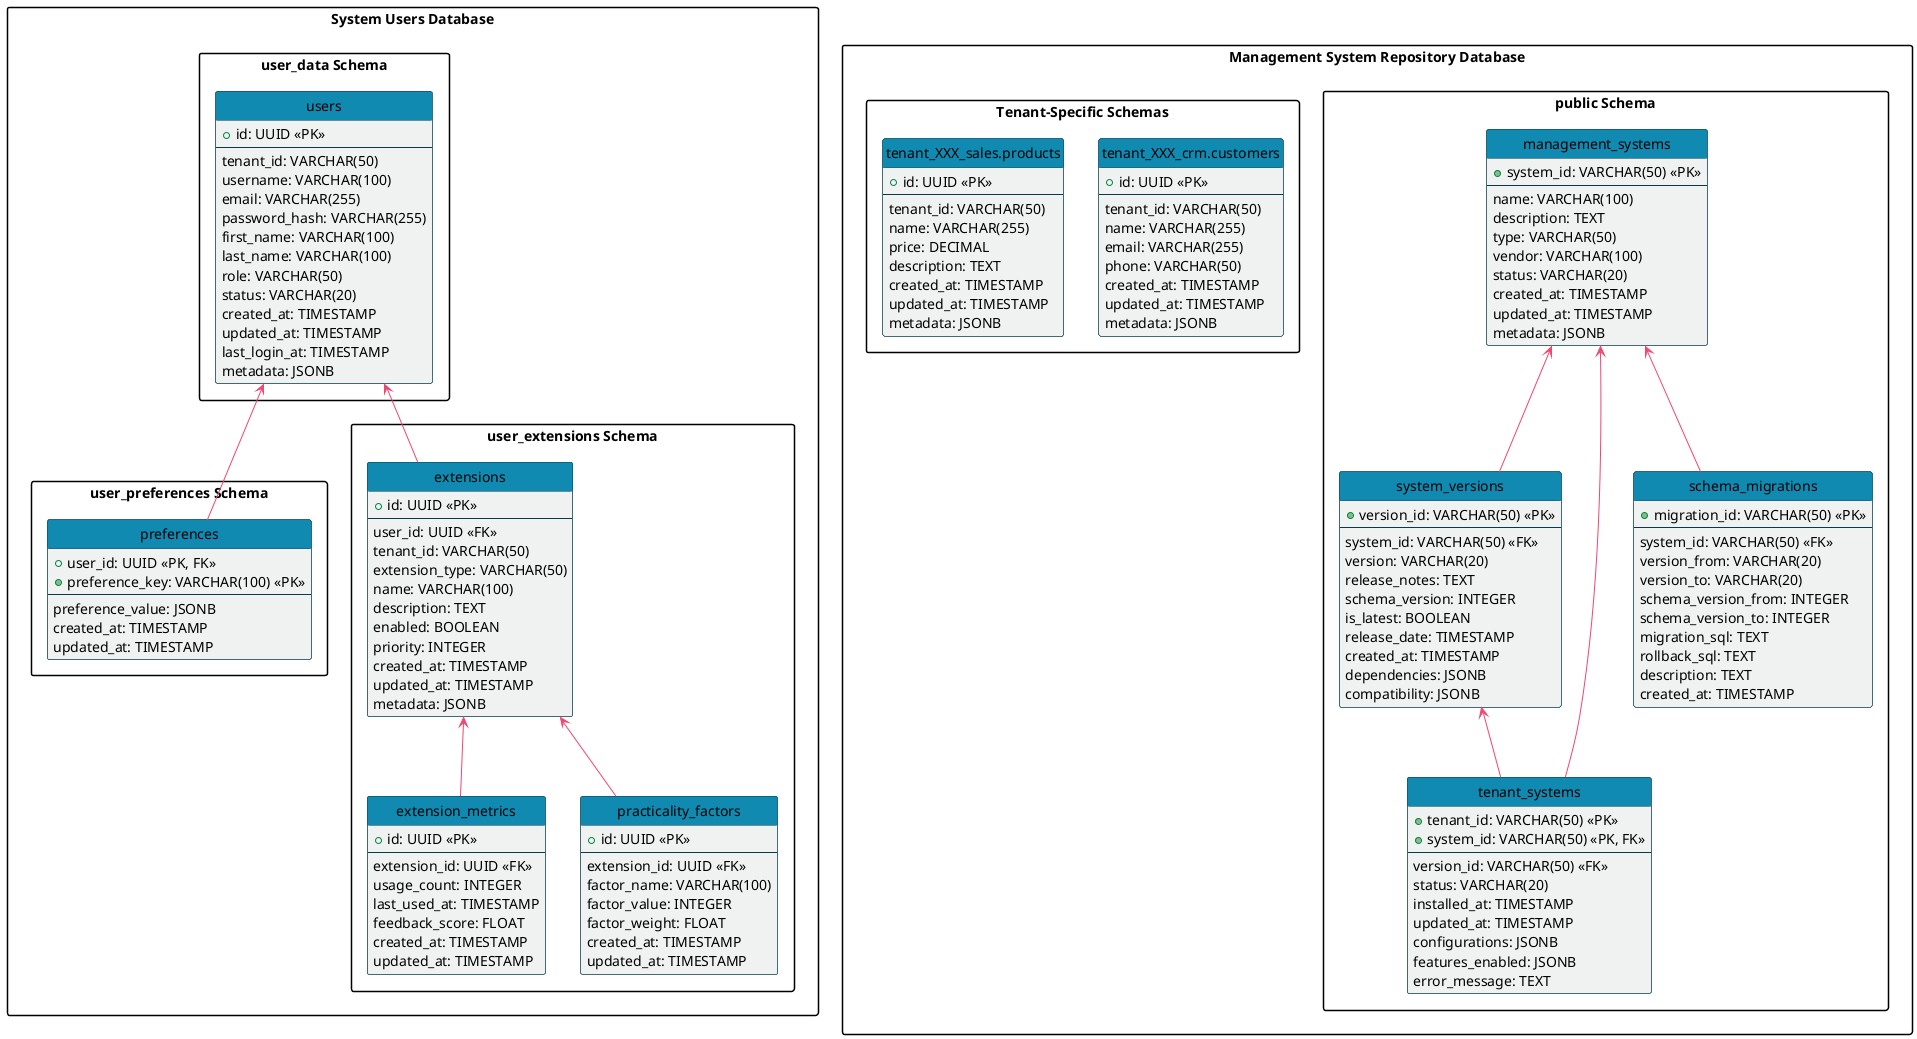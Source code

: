 @startuml PostgreSQL Database Schema

' Setting diagram style
!define TABLE_BORDER_COLOR #073B4C
!define TABLE_HEADER_COLOR #118AB2
!define TABLE_ROW_COLOR #EFF2F1
!define TABLE_TEXT_COLOR #000000
!define FOREIGN_KEY_COLOR #EF476F

skinparam class {
    BackgroundColor TABLE_ROW_COLOR
    BorderColor TABLE_BORDER_COLOR
    HeaderBackgroundColor TABLE_HEADER_COLOR
    FontColor TABLE_TEXT_COLOR
    ArrowColor FOREIGN_KEY_COLOR
}

skinparam packageStyle rectangle
hide circle
hide empty methods
hide empty fields

package "System Users Database" {
    package "user_data Schema" {
        class "users" as users {
            + id: UUID <<PK>>
            --
            tenant_id: VARCHAR(50)
            username: VARCHAR(100)
            email: VARCHAR(255)
            password_hash: VARCHAR(255)
            first_name: VARCHAR(100)
            last_name: VARCHAR(100)
            role: VARCHAR(50)
            status: VARCHAR(20)
            created_at: TIMESTAMP
            updated_at: TIMESTAMP
            last_login_at: TIMESTAMP
            metadata: JSONB
        }
    }

    package "user_preferences Schema" {
        class "preferences" as preferences {
            + user_id: UUID <<PK, FK>>
            + preference_key: VARCHAR(100) <<PK>>
            --
            preference_value: JSONB
            created_at: TIMESTAMP
            updated_at: TIMESTAMP
        }
    }

    package "user_extensions Schema" {
        class "extensions" as extensions {
            + id: UUID <<PK>>
            --
            user_id: UUID <<FK>>
            tenant_id: VARCHAR(50)
            extension_type: VARCHAR(50)
            name: VARCHAR(100)
            description: TEXT
            enabled: BOOLEAN
            priority: INTEGER
            created_at: TIMESTAMP
            updated_at: TIMESTAMP
            metadata: JSONB
        }

        class "extension_metrics" as extension_metrics {
            + id: UUID <<PK>>
            --
            extension_id: UUID <<FK>>
            usage_count: INTEGER
            last_used_at: TIMESTAMP
            feedback_score: FLOAT
            created_at: TIMESTAMP
            updated_at: TIMESTAMP
        }

        class "practicality_factors" as practicality_factors {
            + id: UUID <<PK>>
            --
            extension_id: UUID <<FK>>
            factor_name: VARCHAR(100)
            factor_value: INTEGER
            factor_weight: FLOAT
            created_at: TIMESTAMP
            updated_at: TIMESTAMP
        }
    }
}

package "Management System Repository Database" {
    package "public Schema" {
        class "management_systems" as management_systems {
            + system_id: VARCHAR(50) <<PK>>
            --
            name: VARCHAR(100)
            description: TEXT
            type: VARCHAR(50)
            vendor: VARCHAR(100)
            status: VARCHAR(20)
            created_at: TIMESTAMP
            updated_at: TIMESTAMP
            metadata: JSONB
        }

        class "system_versions" as system_versions {
            + version_id: VARCHAR(50) <<PK>>
            --
            system_id: VARCHAR(50) <<FK>>
            version: VARCHAR(20)
            release_notes: TEXT
            schema_version: INTEGER
            is_latest: BOOLEAN
            release_date: TIMESTAMP
            created_at: TIMESTAMP
            dependencies: JSONB
            compatibility: JSONB
        }

        class "tenant_systems" as tenant_systems {
            + tenant_id: VARCHAR(50) <<PK>>
            + system_id: VARCHAR(50) <<PK, FK>>
            --
            version_id: VARCHAR(50) <<FK>>
            status: VARCHAR(20)
            installed_at: TIMESTAMP
            updated_at: TIMESTAMP
            configurations: JSONB
            features_enabled: JSONB
            error_message: TEXT
        }

        class "schema_migrations" as schema_migrations {
            + migration_id: VARCHAR(50) <<PK>>
            --
            system_id: VARCHAR(50) <<FK>>
            version_from: VARCHAR(20)
            version_to: VARCHAR(20)
            schema_version_from: INTEGER
            schema_version_to: INTEGER
            migration_sql: TEXT
            rollback_sql: TEXT
            description: TEXT
            created_at: TIMESTAMP
        }
    }

    package "Tenant-Specific Schemas" {
        class "tenant_XXX_crm.customers" as tenant_crm_customers {
            + id: UUID <<PK>>
            --
            tenant_id: VARCHAR(50)
            name: VARCHAR(255)
            email: VARCHAR(255)
            phone: VARCHAR(50)
            created_at: TIMESTAMP
            updated_at: TIMESTAMP
            metadata: JSONB
        }

        class "tenant_XXX_sales.products" as tenant_sales_products {
            + id: UUID <<PK>>
            --
            tenant_id: VARCHAR(50)
            name: VARCHAR(255)
            price: DECIMAL
            description: TEXT
            created_at: TIMESTAMP
            updated_at: TIMESTAMP
            metadata: JSONB
        }
    }
}

' Relationships

' User relationships
users <-- preferences
users <-- extensions

' Extension relationships
extensions <-- extension_metrics
extensions <-- practicality_factors

' Management System relationships
management_systems <-- system_versions
management_systems <-- tenant_systems
management_systems <-- schema_migrations
system_versions <-- tenant_systems

' Note: Tenant-specific schemas are dynamically created, so their relationships
' are not explicitly modeled in this diagram

@enduml 